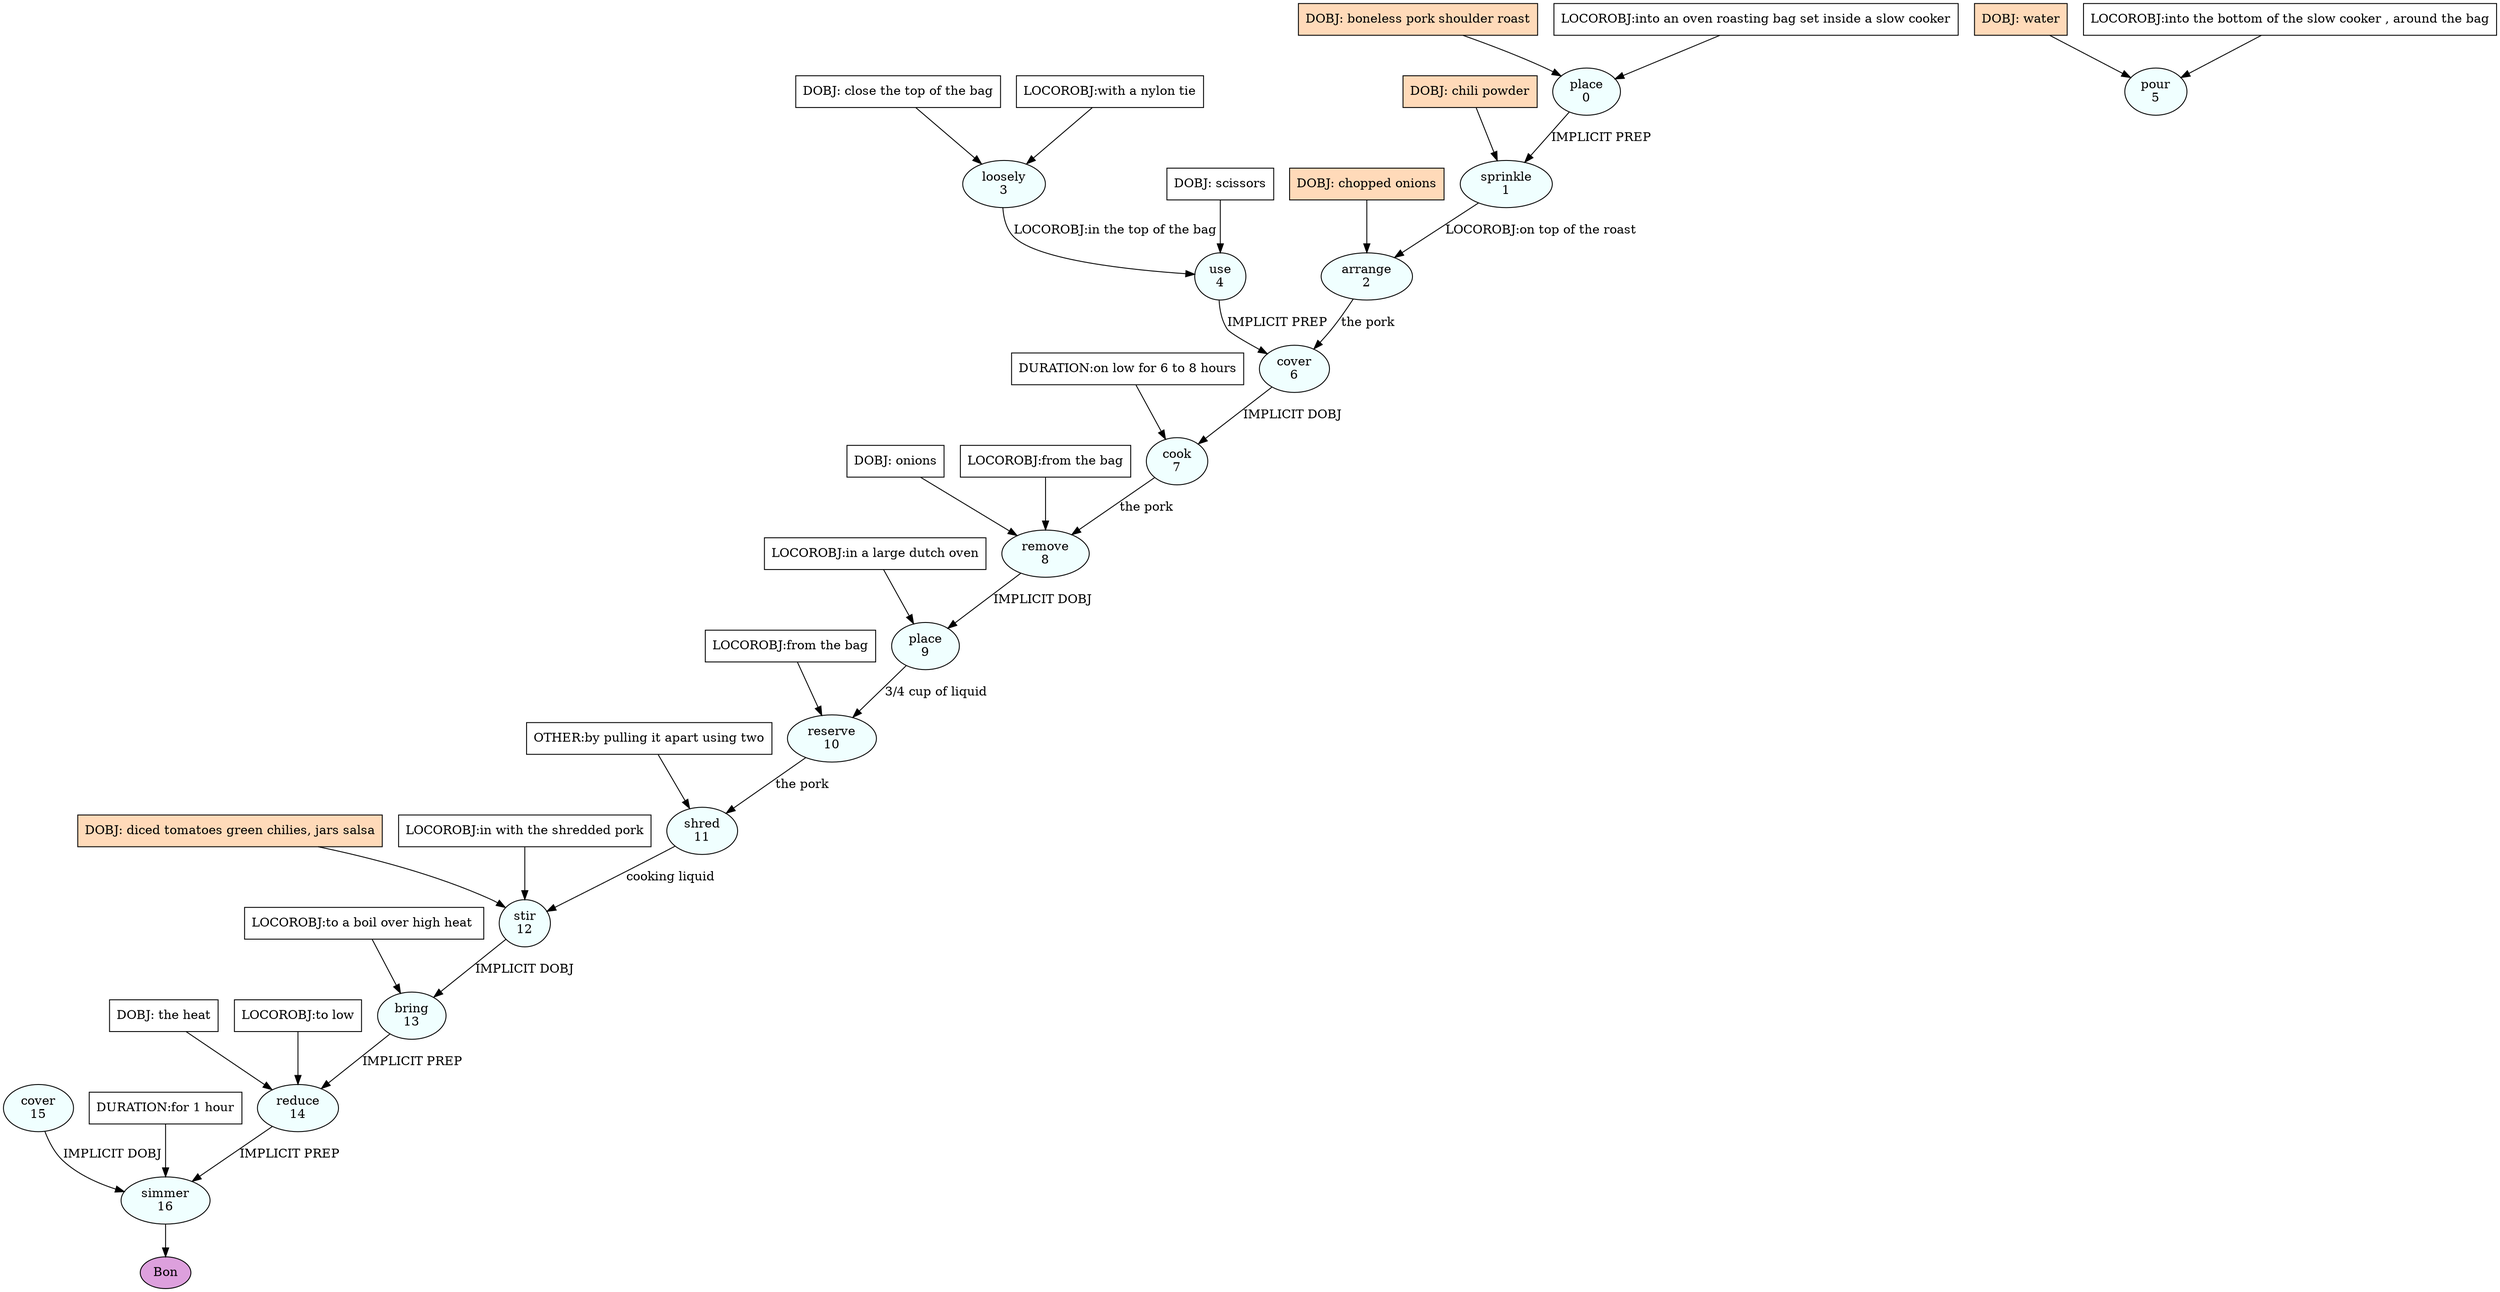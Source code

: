 digraph recipe {
E0[label="place
0", shape=oval, style=filled, fillcolor=azure]
E1[label="sprinkle
1", shape=oval, style=filled, fillcolor=azure]
E2[label="arrange
2", shape=oval, style=filled, fillcolor=azure]
E3[label="loosely
3", shape=oval, style=filled, fillcolor=azure]
E4[label="use
4", shape=oval, style=filled, fillcolor=azure]
E5[label="pour
5", shape=oval, style=filled, fillcolor=azure]
E6[label="cover
6", shape=oval, style=filled, fillcolor=azure]
E7[label="cook
7", shape=oval, style=filled, fillcolor=azure]
E8[label="remove
8", shape=oval, style=filled, fillcolor=azure]
E9[label="place
9", shape=oval, style=filled, fillcolor=azure]
E10[label="reserve
10", shape=oval, style=filled, fillcolor=azure]
E11[label="shred
11", shape=oval, style=filled, fillcolor=azure]
E12[label="stir
12", shape=oval, style=filled, fillcolor=azure]
E13[label="bring
13", shape=oval, style=filled, fillcolor=azure]
E14[label="reduce
14", shape=oval, style=filled, fillcolor=azure]
E15[label="cover
15", shape=oval, style=filled, fillcolor=azure]
E16[label="simmer
16", shape=oval, style=filled, fillcolor=azure]
D5[label="DOBJ: water", shape=box, style=filled, fillcolor=peachpuff]
D5 -> E5
P5_0[label="LOCOROBJ:into the bottom of the slow cooker , around the bag", shape=box, style=filled, fillcolor=white]
P5_0 -> E5
D3[label="DOBJ: close the top of the bag", shape=box, style=filled, fillcolor=white]
D3 -> E3
P3_0[label="LOCOROBJ:with a nylon tie", shape=box, style=filled, fillcolor=white]
P3_0 -> E3
D0[label="DOBJ: boneless pork shoulder roast", shape=box, style=filled, fillcolor=peachpuff]
D0 -> E0
P0_0[label="LOCOROBJ:into an oven roasting bag set inside a slow cooker", shape=box, style=filled, fillcolor=white]
P0_0 -> E0
D1_ing[label="DOBJ: chili powder", shape=box, style=filled, fillcolor=peachpuff]
D1_ing -> E1
E0 -> E1 [label="IMPLICIT PREP"]
D2_ing[label="DOBJ: chopped onions", shape=box, style=filled, fillcolor=peachpuff]
D2_ing -> E2
E1 -> E2 [label="LOCOROBJ:on top of the roast"]
D4_0[label="DOBJ: scissors", shape=box, style=filled, fillcolor=white]
D4_0 -> E4
E3 -> E4 [label="LOCOROBJ:in the top of the bag"]
E2 -> E6 [label="the pork"]
E4 -> E6 [label="IMPLICIT PREP"]
E6 -> E7 [label="IMPLICIT DOBJ"]
P7_0_0[label="DURATION:on low for 6 to 8 hours", shape=box, style=filled, fillcolor=white]
P7_0_0 -> E7
E7 -> E8 [label="the pork"]
D8_1[label="DOBJ: onions", shape=box, style=filled, fillcolor=white]
D8_1 -> E8
P8_0_0[label="LOCOROBJ:from the bag", shape=box, style=filled, fillcolor=white]
P8_0_0 -> E8
E8 -> E9 [label="IMPLICIT DOBJ"]
P9_0_0[label="LOCOROBJ:in a large dutch oven", shape=box, style=filled, fillcolor=white]
P9_0_0 -> E9
E9 -> E10 [label="3/4 cup of liquid"]
P10_0_0[label="LOCOROBJ:from the bag", shape=box, style=filled, fillcolor=white]
P10_0_0 -> E10
E10 -> E11 [label="the pork"]
P11_1_0[label="OTHER:by pulling it apart using two", shape=box, style=filled, fillcolor=white]
P11_1_0 -> E11
D12_ing[label="DOBJ: diced tomatoes green chilies, jars salsa", shape=box, style=filled, fillcolor=peachpuff]
D12_ing -> E12
E11 -> E12 [label="cooking liquid"]
P12_0_0[label="LOCOROBJ:in with the shredded pork", shape=box, style=filled, fillcolor=white]
P12_0_0 -> E12
E12 -> E13 [label="IMPLICIT DOBJ"]
P13_0_0[label="LOCOROBJ:to a boil over high heat ", shape=box, style=filled, fillcolor=white]
P13_0_0 -> E13
D14_0[label="DOBJ: the heat", shape=box, style=filled, fillcolor=white]
D14_0 -> E14
E13 -> E14 [label="IMPLICIT PREP"]
P14_1_0[label="LOCOROBJ:to low", shape=box, style=filled, fillcolor=white]
P14_1_0 -> E14
E15 -> E16 [label="IMPLICIT DOBJ"]
E14 -> E16 [label="IMPLICIT PREP"]
P16_1_0[label="DURATION:for 1 hour", shape=box, style=filled, fillcolor=white]
P16_1_0 -> E16
EOR[label="Bon", shape=oval, style=filled, fillcolor=plum]
E16 -> EOR
}
